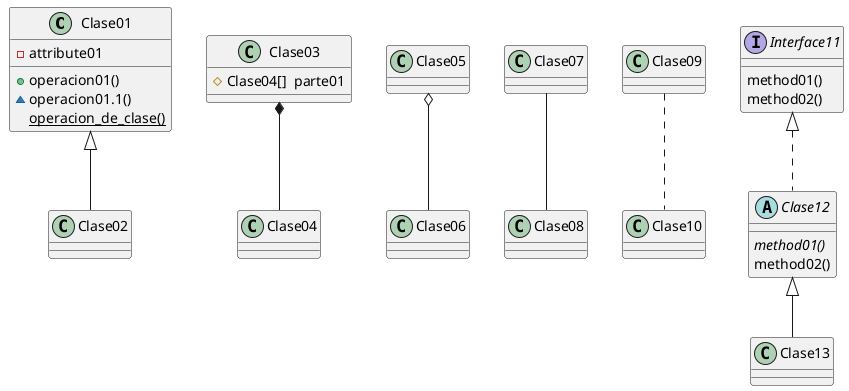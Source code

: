 @startuml

Clase01 <|-- Clase02
Clase03 *-- Clase04
Clase05 o-- Clase06
Clase07 -- Clase08
Clase09 .. Clase10
interface Interface11
Interface11 <|.. Clase12 
abstract class Clase12
Clase12 <|-- Clase13

Clase01 : + operacion01()
Clase01 : ~ operacion01.1()

Clase01 : - attribute01 
Clase01 : {static} operacion_de_clase()

Clase03 : # Clase04[]  parte01

Interface11 : method01()
Interface11 : method02()

Clase12 : {abstract} method01()
Clase12 : method02()

@enduml